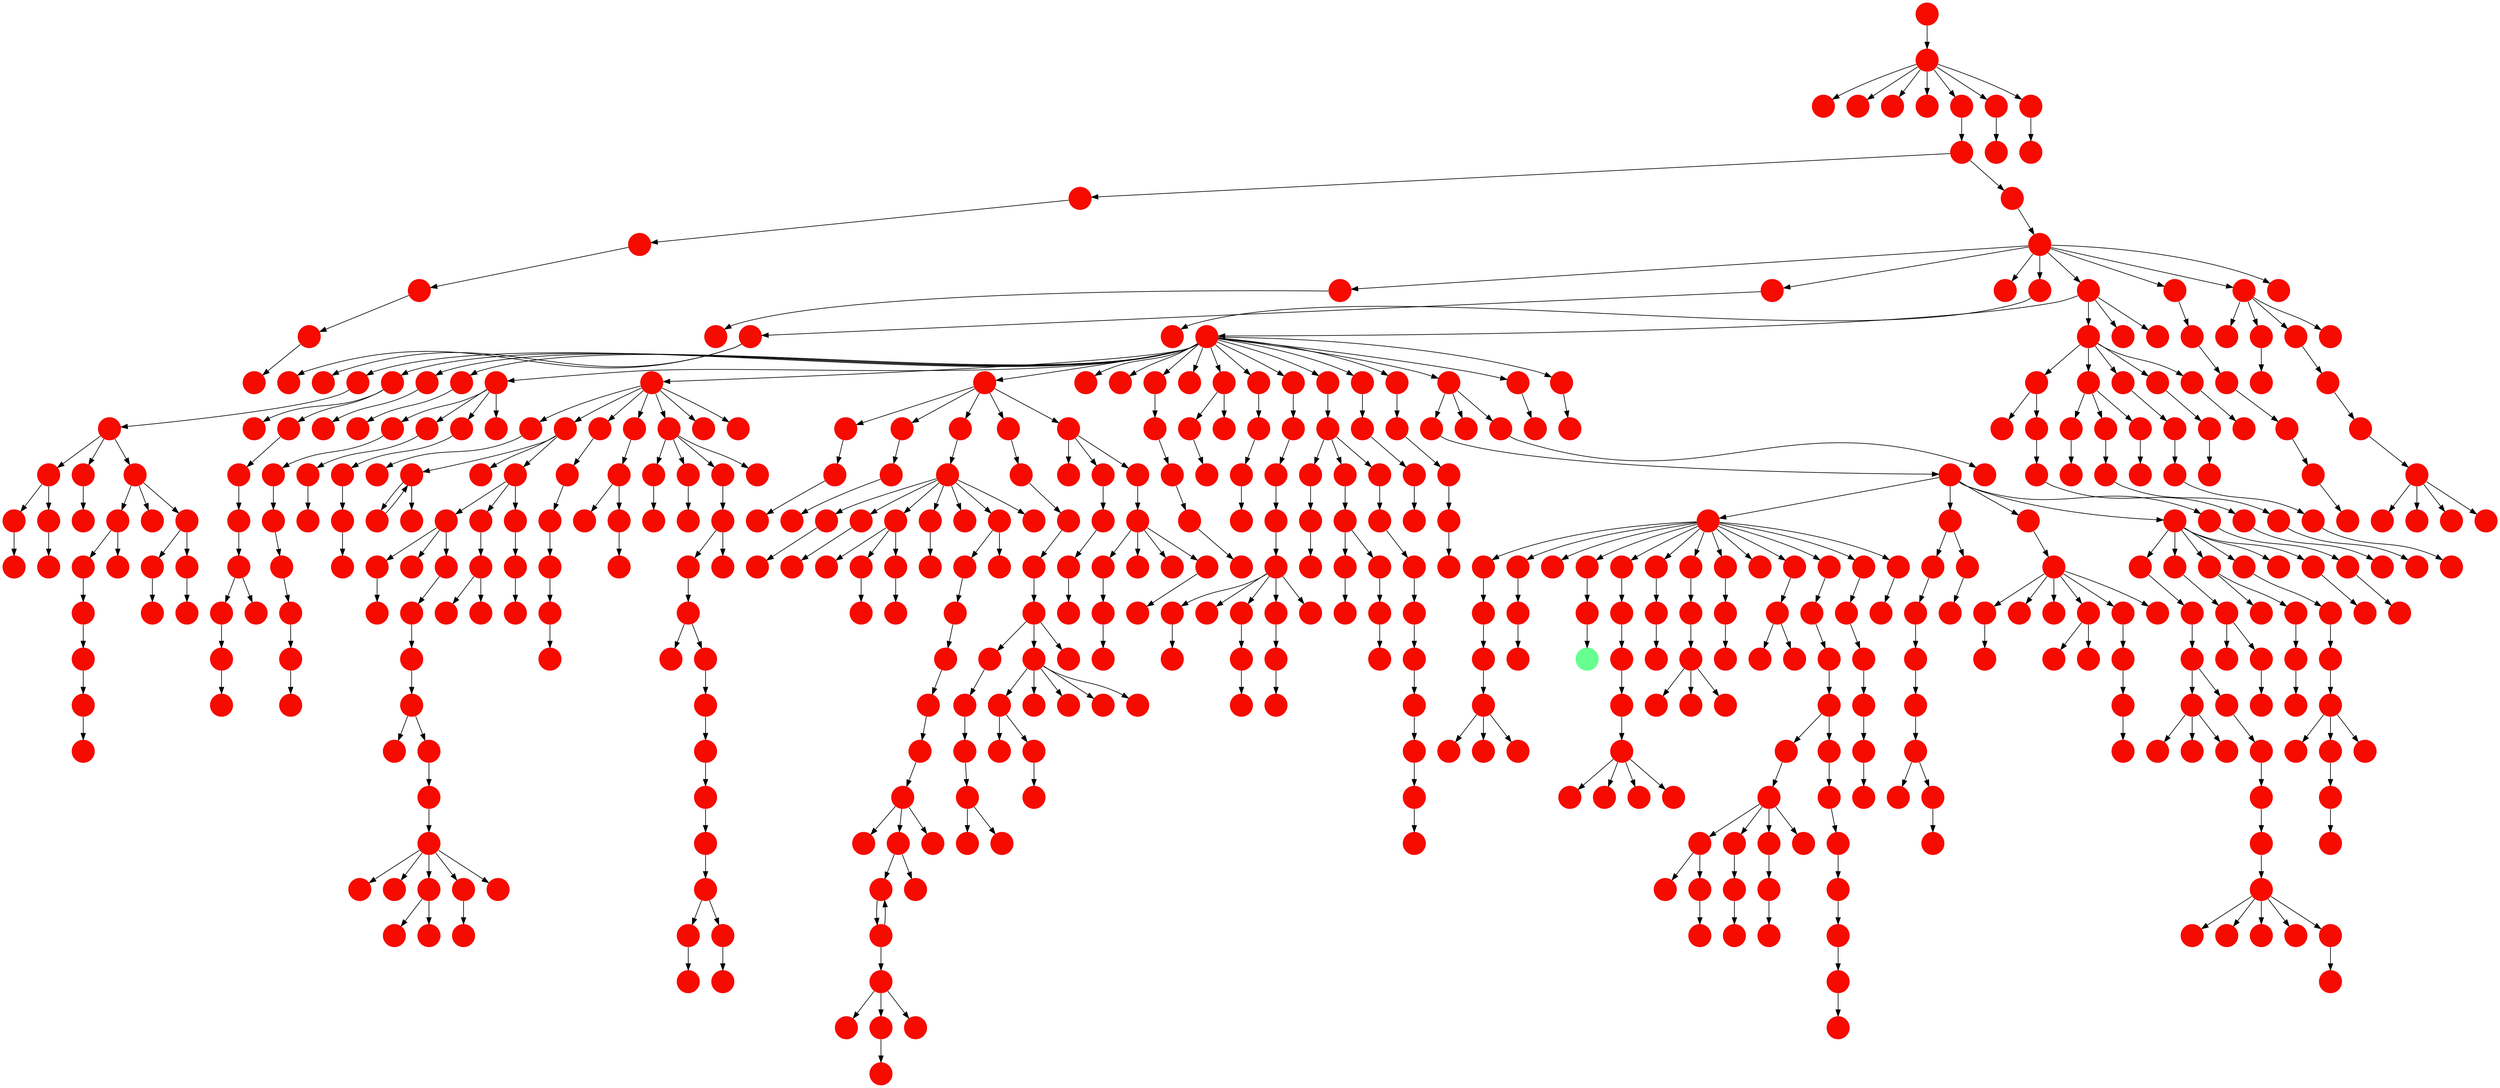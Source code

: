digraph{
0 [tooltip = "V", penwidth = 0, style = filled, fillcolor = "#f60b00", shape = circle, label = ""]
1 [tooltip = "V", penwidth = 0, style = filled, fillcolor = "#f60b00", shape = circle, label = ""]
2 [tooltip = "V", penwidth = 0, style = filled, fillcolor = "#f60b00", shape = circle, label = ""]
3 [tooltip = "V", penwidth = 0, style = filled, fillcolor = "#f60b00", shape = circle, label = ""]
4 [tooltip = "V", penwidth = 0, style = filled, fillcolor = "#f60b00", shape = circle, label = ""]
5 [tooltip = "V", penwidth = 0, style = filled, fillcolor = "#f60b00", shape = circle, label = ""]
6 [tooltip = "V", penwidth = 0, style = filled, fillcolor = "#f60b00", shape = circle, label = ""]
7 [tooltip = "V", penwidth = 0, style = filled, fillcolor = "#f60b00", shape = circle, label = ""]
8 [tooltip = "V", penwidth = 0, style = filled, fillcolor = "#f60b00", shape = circle, label = ""]
9 [tooltip = "V", penwidth = 0, style = filled, fillcolor = "#f60b00", shape = circle, label = ""]
10 [tooltip = "V", penwidth = 0, style = filled, fillcolor = "#f60b00", shape = circle, label = ""]
11 [tooltip = "V", penwidth = 0, style = filled, fillcolor = "#f60b00", shape = circle, label = ""]
12 [tooltip = "V", penwidth = 0, style = filled, fillcolor = "#f60b00", shape = circle, label = ""]
13 [tooltip = "L", penwidth = 0, style = filled, fillcolor = "#66ff90", shape = circle, label = ""]
14 [tooltip = "V", penwidth = 0, style = filled, fillcolor = "#f60b00", shape = circle, label = ""]
15 [tooltip = "V", penwidth = 0, style = filled, fillcolor = "#f60b00", shape = circle, label = ""]
16 [tooltip = "V", penwidth = 0, style = filled, fillcolor = "#f60b00", shape = circle, label = ""]
17 [tooltip = "V", penwidth = 0, style = filled, fillcolor = "#f60b00", shape = circle, label = ""]
18 [tooltip = "V", penwidth = 0, style = filled, fillcolor = "#f60b00", shape = circle, label = ""]
19 [tooltip = "V", penwidth = 0, style = filled, fillcolor = "#f60b00", shape = circle, label = ""]
20 [tooltip = "V", penwidth = 0, style = filled, fillcolor = "#f60b00", shape = circle, label = ""]
21 [tooltip = "V", penwidth = 0, style = filled, fillcolor = "#f60b00", shape = circle, label = ""]
22 [tooltip = "V", penwidth = 0, style = filled, fillcolor = "#f60b00", shape = circle, label = ""]
23 [tooltip = "V", penwidth = 0, style = filled, fillcolor = "#f60b00", shape = circle, label = ""]
24 [tooltip = "V", penwidth = 0, style = filled, fillcolor = "#f60b00", shape = circle, label = ""]
25 [tooltip = "V", penwidth = 0, style = filled, fillcolor = "#f60b00", shape = circle, label = ""]
26 [tooltip = "V", penwidth = 0, style = filled, fillcolor = "#f60b00", shape = circle, label = ""]
27 [tooltip = "V", penwidth = 0, style = filled, fillcolor = "#f60b00", shape = circle, label = ""]
28 [tooltip = "V", penwidth = 0, style = filled, fillcolor = "#f60b00", shape = circle, label = ""]
29 [tooltip = "V", penwidth = 0, style = filled, fillcolor = "#f60b00", shape = circle, label = ""]
30 [tooltip = "V", penwidth = 0, style = filled, fillcolor = "#f60b00", shape = circle, label = ""]
31 [tooltip = "V", penwidth = 0, style = filled, fillcolor = "#f60b00", shape = circle, label = ""]
32 [tooltip = "V", penwidth = 0, style = filled, fillcolor = "#f60b00", shape = circle, label = ""]
33 [tooltip = "V", penwidth = 0, style = filled, fillcolor = "#f60b00", shape = circle, label = ""]
34 [tooltip = "V", penwidth = 0, style = filled, fillcolor = "#f60b00", shape = circle, label = ""]
35 [tooltip = "V", penwidth = 0, style = filled, fillcolor = "#f60b00", shape = circle, label = ""]
36 [tooltip = "V", penwidth = 0, style = filled, fillcolor = "#f60b00", shape = circle, label = ""]
37 [tooltip = "V", penwidth = 0, style = filled, fillcolor = "#f60b00", shape = circle, label = ""]
38 [tooltip = "V", penwidth = 0, style = filled, fillcolor = "#f60b00", shape = circle, label = ""]
39 [tooltip = "V", penwidth = 0, style = filled, fillcolor = "#f60b00", shape = circle, label = ""]
40 [tooltip = "V", penwidth = 0, style = filled, fillcolor = "#f60b00", shape = circle, label = ""]
41 [tooltip = "V", penwidth = 0, style = filled, fillcolor = "#f60b00", shape = circle, label = ""]
42 [tooltip = "V", penwidth = 0, style = filled, fillcolor = "#f60b00", shape = circle, label = ""]
43 [tooltip = "V", penwidth = 0, style = filled, fillcolor = "#f60b00", shape = circle, label = ""]
44 [tooltip = "V", penwidth = 0, style = filled, fillcolor = "#f60b00", shape = circle, label = ""]
45 [tooltip = "V", penwidth = 0, style = filled, fillcolor = "#f60b00", shape = circle, label = ""]
46 [tooltip = "V", penwidth = 0, style = filled, fillcolor = "#f60b00", shape = circle, label = ""]
47 [tooltip = "V", penwidth = 0, style = filled, fillcolor = "#f60b00", shape = circle, label = ""]
48 [tooltip = "V", penwidth = 0, style = filled, fillcolor = "#f60b00", shape = circle, label = ""]
49 [tooltip = "V", penwidth = 0, style = filled, fillcolor = "#f60b00", shape = circle, label = ""]
50 [tooltip = "V", penwidth = 0, style = filled, fillcolor = "#f60b00", shape = circle, label = ""]
51 [tooltip = "V", penwidth = 0, style = filled, fillcolor = "#f60b00", shape = circle, label = ""]
52 [tooltip = "V", penwidth = 0, style = filled, fillcolor = "#f60b00", shape = circle, label = ""]
53 [tooltip = "V", penwidth = 0, style = filled, fillcolor = "#f60b00", shape = circle, label = ""]
54 [tooltip = "V", penwidth = 0, style = filled, fillcolor = "#f60b00", shape = circle, label = ""]
55 [tooltip = "V", penwidth = 0, style = filled, fillcolor = "#f60b00", shape = circle, label = ""]
56 [tooltip = "V", penwidth = 0, style = filled, fillcolor = "#f60b00", shape = circle, label = ""]
57 [tooltip = "V", penwidth = 0, style = filled, fillcolor = "#f60b00", shape = circle, label = ""]
58 [tooltip = "V", penwidth = 0, style = filled, fillcolor = "#f60b00", shape = circle, label = ""]
59 [tooltip = "V", penwidth = 0, style = filled, fillcolor = "#f60b00", shape = circle, label = ""]
60 [tooltip = "V", penwidth = 0, style = filled, fillcolor = "#f60b00", shape = circle, label = ""]
61 [tooltip = "V", penwidth = 0, style = filled, fillcolor = "#f60b00", shape = circle, label = ""]
62 [tooltip = "V", penwidth = 0, style = filled, fillcolor = "#f60b00", shape = circle, label = ""]
63 [tooltip = "V", penwidth = 0, style = filled, fillcolor = "#f60b00", shape = circle, label = ""]
64 [tooltip = "V", penwidth = 0, style = filled, fillcolor = "#f60b00", shape = circle, label = ""]
65 [tooltip = "V", penwidth = 0, style = filled, fillcolor = "#f60b00", shape = circle, label = ""]
66 [tooltip = "V", penwidth = 0, style = filled, fillcolor = "#f60b00", shape = circle, label = ""]
67 [tooltip = "V", penwidth = 0, style = filled, fillcolor = "#f60b00", shape = circle, label = ""]
68 [tooltip = "V", penwidth = 0, style = filled, fillcolor = "#f60b00", shape = circle, label = ""]
69 [tooltip = "V", penwidth = 0, style = filled, fillcolor = "#f60b00", shape = circle, label = ""]
70 [tooltip = "V", penwidth = 0, style = filled, fillcolor = "#f60b00", shape = circle, label = ""]
71 [tooltip = "V", penwidth = 0, style = filled, fillcolor = "#f60b00", shape = circle, label = ""]
72 [tooltip = "V", penwidth = 0, style = filled, fillcolor = "#f60b00", shape = circle, label = ""]
73 [tooltip = "V", penwidth = 0, style = filled, fillcolor = "#f60b00", shape = circle, label = ""]
74 [tooltip = "V", penwidth = 0, style = filled, fillcolor = "#f60b00", shape = circle, label = ""]
75 [tooltip = "V", penwidth = 0, style = filled, fillcolor = "#f60b00", shape = circle, label = ""]
76 [tooltip = "V", penwidth = 0, style = filled, fillcolor = "#f60b00", shape = circle, label = ""]
77 [tooltip = "V", penwidth = 0, style = filled, fillcolor = "#f60b00", shape = circle, label = ""]
78 [tooltip = "V", penwidth = 0, style = filled, fillcolor = "#f60b00", shape = circle, label = ""]
79 [tooltip = "V", penwidth = 0, style = filled, fillcolor = "#f60b00", shape = circle, label = ""]
80 [tooltip = "V", penwidth = 0, style = filled, fillcolor = "#f60b00", shape = circle, label = ""]
81 [tooltip = "V", penwidth = 0, style = filled, fillcolor = "#f60b00", shape = circle, label = ""]
82 [tooltip = "V", penwidth = 0, style = filled, fillcolor = "#f60b00", shape = circle, label = ""]
83 [tooltip = "V", penwidth = 0, style = filled, fillcolor = "#f60b00", shape = circle, label = ""]
84 [tooltip = "V", penwidth = 0, style = filled, fillcolor = "#f60b00", shape = circle, label = ""]
85 [tooltip = "V", penwidth = 0, style = filled, fillcolor = "#f60b00", shape = circle, label = ""]
86 [tooltip = "V", penwidth = 0, style = filled, fillcolor = "#f60b00", shape = circle, label = ""]
87 [tooltip = "V", penwidth = 0, style = filled, fillcolor = "#f60b00", shape = circle, label = ""]
88 [tooltip = "V", penwidth = 0, style = filled, fillcolor = "#f60b00", shape = circle, label = ""]
89 [tooltip = "V", penwidth = 0, style = filled, fillcolor = "#f60b00", shape = circle, label = ""]
90 [tooltip = "V", penwidth = 0, style = filled, fillcolor = "#f60b00", shape = circle, label = ""]
91 [tooltip = "V", penwidth = 0, style = filled, fillcolor = "#f60b00", shape = circle, label = ""]
92 [tooltip = "V", penwidth = 0, style = filled, fillcolor = "#f60b00", shape = circle, label = ""]
93 [tooltip = "V", penwidth = 0, style = filled, fillcolor = "#f60b00", shape = circle, label = ""]
94 [tooltip = "V", penwidth = 0, style = filled, fillcolor = "#f60b00", shape = circle, label = ""]
95 [tooltip = "V", penwidth = 0, style = filled, fillcolor = "#f60b00", shape = circle, label = ""]
96 [tooltip = "V", penwidth = 0, style = filled, fillcolor = "#f60b00", shape = circle, label = ""]
97 [tooltip = "V", penwidth = 0, style = filled, fillcolor = "#f60b00", shape = circle, label = ""]
98 [tooltip = "V", penwidth = 0, style = filled, fillcolor = "#f60b00", shape = circle, label = ""]
99 [tooltip = "V", penwidth = 0, style = filled, fillcolor = "#f60b00", shape = circle, label = ""]
100 [tooltip = "V", penwidth = 0, style = filled, fillcolor = "#f60b00", shape = circle, label = ""]
101 [tooltip = "V", penwidth = 0, style = filled, fillcolor = "#f60b00", shape = circle, label = ""]
102 [tooltip = "V", penwidth = 0, style = filled, fillcolor = "#f60b00", shape = circle, label = ""]
103 [tooltip = "V", penwidth = 0, style = filled, fillcolor = "#f60b00", shape = circle, label = ""]
104 [tooltip = "V", penwidth = 0, style = filled, fillcolor = "#f60b00", shape = circle, label = ""]
105 [tooltip = "V", penwidth = 0, style = filled, fillcolor = "#f60b00", shape = circle, label = ""]
106 [tooltip = "V", penwidth = 0, style = filled, fillcolor = "#f60b00", shape = circle, label = ""]
107 [tooltip = "V", penwidth = 0, style = filled, fillcolor = "#f60b00", shape = circle, label = ""]
108 [tooltip = "V", penwidth = 0, style = filled, fillcolor = "#f60b00", shape = circle, label = ""]
109 [tooltip = "V", penwidth = 0, style = filled, fillcolor = "#f60b00", shape = circle, label = ""]
110 [tooltip = "V", penwidth = 0, style = filled, fillcolor = "#f60b00", shape = circle, label = ""]
111 [tooltip = "V", penwidth = 0, style = filled, fillcolor = "#f60b00", shape = circle, label = ""]
112 [tooltip = "V", penwidth = 0, style = filled, fillcolor = "#f60b00", shape = circle, label = ""]
113 [tooltip = "V", penwidth = 0, style = filled, fillcolor = "#f60b00", shape = circle, label = ""]
114 [tooltip = "V", penwidth = 0, style = filled, fillcolor = "#f60b00", shape = circle, label = ""]
115 [tooltip = "V", penwidth = 0, style = filled, fillcolor = "#f60b00", shape = circle, label = ""]
116 [tooltip = "V", penwidth = 0, style = filled, fillcolor = "#f60b00", shape = circle, label = ""]
117 [tooltip = "V", penwidth = 0, style = filled, fillcolor = "#f60b00", shape = circle, label = ""]
118 [tooltip = "V", penwidth = 0, style = filled, fillcolor = "#f60b00", shape = circle, label = ""]
119 [tooltip = "V", penwidth = 0, style = filled, fillcolor = "#f60b00", shape = circle, label = ""]
120 [tooltip = "V", penwidth = 0, style = filled, fillcolor = "#f60b00", shape = circle, label = ""]
121 [tooltip = "V", penwidth = 0, style = filled, fillcolor = "#f60b00", shape = circle, label = ""]
122 [tooltip = "V", penwidth = 0, style = filled, fillcolor = "#f60b00", shape = circle, label = ""]
123 [tooltip = "V", penwidth = 0, style = filled, fillcolor = "#f60b00", shape = circle, label = ""]
124 [tooltip = "V", penwidth = 0, style = filled, fillcolor = "#f60b00", shape = circle, label = ""]
125 [tooltip = "V", penwidth = 0, style = filled, fillcolor = "#f60b00", shape = circle, label = ""]
126 [tooltip = "V", penwidth = 0, style = filled, fillcolor = "#f60b00", shape = circle, label = ""]
127 [tooltip = "V", penwidth = 0, style = filled, fillcolor = "#f60b00", shape = circle, label = ""]
128 [tooltip = "V", penwidth = 0, style = filled, fillcolor = "#f60b00", shape = circle, label = ""]
129 [tooltip = "V", penwidth = 0, style = filled, fillcolor = "#f60b00", shape = circle, label = ""]
130 [tooltip = "V", penwidth = 0, style = filled, fillcolor = "#f60b00", shape = circle, label = ""]
131 [tooltip = "V", penwidth = 0, style = filled, fillcolor = "#f60b00", shape = circle, label = ""]
132 [tooltip = "V", penwidth = 0, style = filled, fillcolor = "#f60b00", shape = circle, label = ""]
133 [tooltip = "V", penwidth = 0, style = filled, fillcolor = "#f60b00", shape = circle, label = ""]
134 [tooltip = "V", penwidth = 0, style = filled, fillcolor = "#f60b00", shape = circle, label = ""]
135 [tooltip = "V", penwidth = 0, style = filled, fillcolor = "#f60b00", shape = circle, label = ""]
136 [tooltip = "V", penwidth = 0, style = filled, fillcolor = "#f60b00", shape = circle, label = ""]
137 [tooltip = "V", penwidth = 0, style = filled, fillcolor = "#f60b00", shape = circle, label = ""]
138 [tooltip = "V", penwidth = 0, style = filled, fillcolor = "#f60b00", shape = circle, label = ""]
139 [tooltip = "V", penwidth = 0, style = filled, fillcolor = "#f60b00", shape = circle, label = ""]
140 [tooltip = "V", penwidth = 0, style = filled, fillcolor = "#f60b00", shape = circle, label = ""]
141 [tooltip = "V", penwidth = 0, style = filled, fillcolor = "#f60b00", shape = circle, label = ""]
142 [tooltip = "V", penwidth = 0, style = filled, fillcolor = "#f60b00", shape = circle, label = ""]
143 [tooltip = "V", penwidth = 0, style = filled, fillcolor = "#f60b00", shape = circle, label = ""]
144 [tooltip = "V", penwidth = 0, style = filled, fillcolor = "#f60b00", shape = circle, label = ""]
145 [tooltip = "V", penwidth = 0, style = filled, fillcolor = "#f60b00", shape = circle, label = ""]
146 [tooltip = "V", penwidth = 0, style = filled, fillcolor = "#f60b00", shape = circle, label = ""]
147 [tooltip = "V", penwidth = 0, style = filled, fillcolor = "#f60b00", shape = circle, label = ""]
148 [tooltip = "V", penwidth = 0, style = filled, fillcolor = "#f60b00", shape = circle, label = ""]
149 [tooltip = "V", penwidth = 0, style = filled, fillcolor = "#f60b00", shape = circle, label = ""]
150 [tooltip = "V", penwidth = 0, style = filled, fillcolor = "#f60b00", shape = circle, label = ""]
151 [tooltip = "V", penwidth = 0, style = filled, fillcolor = "#f60b00", shape = circle, label = ""]
152 [tooltip = "V", penwidth = 0, style = filled, fillcolor = "#f60b00", shape = circle, label = ""]
153 [tooltip = "V", penwidth = 0, style = filled, fillcolor = "#f60b00", shape = circle, label = ""]
154 [tooltip = "V", penwidth = 0, style = filled, fillcolor = "#f60b00", shape = circle, label = ""]
155 [tooltip = "V", penwidth = 0, style = filled, fillcolor = "#f60b00", shape = circle, label = ""]
156 [tooltip = "V", penwidth = 0, style = filled, fillcolor = "#f60b00", shape = circle, label = ""]
157 [tooltip = "V", penwidth = 0, style = filled, fillcolor = "#f60b00", shape = circle, label = ""]
158 [tooltip = "V", penwidth = 0, style = filled, fillcolor = "#f60b00", shape = circle, label = ""]
159 [tooltip = "V", penwidth = 0, style = filled, fillcolor = "#f60b00", shape = circle, label = ""]
160 [tooltip = "V", penwidth = 0, style = filled, fillcolor = "#f60b00", shape = circle, label = ""]
161 [tooltip = "V", penwidth = 0, style = filled, fillcolor = "#f60b00", shape = circle, label = ""]
162 [tooltip = "V", penwidth = 0, style = filled, fillcolor = "#f60b00", shape = circle, label = ""]
163 [tooltip = "V", penwidth = 0, style = filled, fillcolor = "#f60b00", shape = circle, label = ""]
164 [tooltip = "V", penwidth = 0, style = filled, fillcolor = "#f60b00", shape = circle, label = ""]
165 [tooltip = "V", penwidth = 0, style = filled, fillcolor = "#f60b00", shape = circle, label = ""]
166 [tooltip = "V", penwidth = 0, style = filled, fillcolor = "#f60b00", shape = circle, label = ""]
167 [tooltip = "V", penwidth = 0, style = filled, fillcolor = "#f60b00", shape = circle, label = ""]
168 [tooltip = "V", penwidth = 0, style = filled, fillcolor = "#f60b00", shape = circle, label = ""]
169 [tooltip = "V", penwidth = 0, style = filled, fillcolor = "#f60b00", shape = circle, label = ""]
170 [tooltip = "V", penwidth = 0, style = filled, fillcolor = "#f60b00", shape = circle, label = ""]
171 [tooltip = "V", penwidth = 0, style = filled, fillcolor = "#f60b00", shape = circle, label = ""]
172 [tooltip = "V", penwidth = 0, style = filled, fillcolor = "#f60b00", shape = circle, label = ""]
173 [tooltip = "V", penwidth = 0, style = filled, fillcolor = "#f60b00", shape = circle, label = ""]
174 [tooltip = "V", penwidth = 0, style = filled, fillcolor = "#f60b00", shape = circle, label = ""]
175 [tooltip = "V", penwidth = 0, style = filled, fillcolor = "#f60b00", shape = circle, label = ""]
176 [tooltip = "V", penwidth = 0, style = filled, fillcolor = "#f60b00", shape = circle, label = ""]
177 [tooltip = "V", penwidth = 0, style = filled, fillcolor = "#f60b00", shape = circle, label = ""]
178 [tooltip = "V", penwidth = 0, style = filled, fillcolor = "#f60b00", shape = circle, label = ""]
179 [tooltip = "V", penwidth = 0, style = filled, fillcolor = "#f60b00", shape = circle, label = ""]
180 [tooltip = "V", penwidth = 0, style = filled, fillcolor = "#f60b00", shape = circle, label = ""]
181 [tooltip = "V", penwidth = 0, style = filled, fillcolor = "#f60b00", shape = circle, label = ""]
182 [tooltip = "V", penwidth = 0, style = filled, fillcolor = "#f60b00", shape = circle, label = ""]
183 [tooltip = "V", penwidth = 0, style = filled, fillcolor = "#f60b00", shape = circle, label = ""]
184 [tooltip = "V", penwidth = 0, style = filled, fillcolor = "#f60b00", shape = circle, label = ""]
185 [tooltip = "V", penwidth = 0, style = filled, fillcolor = "#f60b00", shape = circle, label = ""]
186 [tooltip = "V", penwidth = 0, style = filled, fillcolor = "#f60b00", shape = circle, label = ""]
187 [tooltip = "V", penwidth = 0, style = filled, fillcolor = "#f60b00", shape = circle, label = ""]
188 [tooltip = "V", penwidth = 0, style = filled, fillcolor = "#f60b00", shape = circle, label = ""]
189 [tooltip = "V", penwidth = 0, style = filled, fillcolor = "#f60b00", shape = circle, label = ""]
190 [tooltip = "V", penwidth = 0, style = filled, fillcolor = "#f60b00", shape = circle, label = ""]
191 [tooltip = "V", penwidth = 0, style = filled, fillcolor = "#f60b00", shape = circle, label = ""]
192 [tooltip = "V", penwidth = 0, style = filled, fillcolor = "#f60b00", shape = circle, label = ""]
193 [tooltip = "V", penwidth = 0, style = filled, fillcolor = "#f60b00", shape = circle, label = ""]
194 [tooltip = "V", penwidth = 0, style = filled, fillcolor = "#f60b00", shape = circle, label = ""]
195 [tooltip = "V", penwidth = 0, style = filled, fillcolor = "#f60b00", shape = circle, label = ""]
196 [tooltip = "V", penwidth = 0, style = filled, fillcolor = "#f60b00", shape = circle, label = ""]
197 [tooltip = "V", penwidth = 0, style = filled, fillcolor = "#f60b00", shape = circle, label = ""]
198 [tooltip = "V", penwidth = 0, style = filled, fillcolor = "#f60b00", shape = circle, label = ""]
199 [tooltip = "V", penwidth = 0, style = filled, fillcolor = "#f60b00", shape = circle, label = ""]
200 [tooltip = "V", penwidth = 0, style = filled, fillcolor = "#f60b00", shape = circle, label = ""]
201 [tooltip = "V", penwidth = 0, style = filled, fillcolor = "#f60b00", shape = circle, label = ""]
202 [tooltip = "V", penwidth = 0, style = filled, fillcolor = "#f60b00", shape = circle, label = ""]
203 [tooltip = "V", penwidth = 0, style = filled, fillcolor = "#f60b00", shape = circle, label = ""]
204 [tooltip = "V", penwidth = 0, style = filled, fillcolor = "#f60b00", shape = circle, label = ""]
205 [tooltip = "V", penwidth = 0, style = filled, fillcolor = "#f60b00", shape = circle, label = ""]
206 [tooltip = "V", penwidth = 0, style = filled, fillcolor = "#f60b00", shape = circle, label = ""]
207 [tooltip = "V", penwidth = 0, style = filled, fillcolor = "#f60b00", shape = circle, label = ""]
208 [tooltip = "V", penwidth = 0, style = filled, fillcolor = "#f60b00", shape = circle, label = ""]
209 [tooltip = "V", penwidth = 0, style = filled, fillcolor = "#f60b00", shape = circle, label = ""]
210 [tooltip = "V", penwidth = 0, style = filled, fillcolor = "#f60b00", shape = circle, label = ""]
211 [tooltip = "V", penwidth = 0, style = filled, fillcolor = "#f60b00", shape = circle, label = ""]
212 [tooltip = "V", penwidth = 0, style = filled, fillcolor = "#f60b00", shape = circle, label = ""]
213 [tooltip = "V", penwidth = 0, style = filled, fillcolor = "#f60b00", shape = circle, label = ""]
214 [tooltip = "V", penwidth = 0, style = filled, fillcolor = "#f60b00", shape = circle, label = ""]
215 [tooltip = "V", penwidth = 0, style = filled, fillcolor = "#f60b00", shape = circle, label = ""]
216 [tooltip = "V", penwidth = 0, style = filled, fillcolor = "#f60b00", shape = circle, label = ""]
217 [tooltip = "V", penwidth = 0, style = filled, fillcolor = "#f60b00", shape = circle, label = ""]
218 [tooltip = "V", penwidth = 0, style = filled, fillcolor = "#f60b00", shape = circle, label = ""]
219 [tooltip = "V", penwidth = 0, style = filled, fillcolor = "#f60b00", shape = circle, label = ""]
220 [tooltip = "V", penwidth = 0, style = filled, fillcolor = "#f60b00", shape = circle, label = ""]
221 [tooltip = "V", penwidth = 0, style = filled, fillcolor = "#f60b00", shape = circle, label = ""]
222 [tooltip = "V", penwidth = 0, style = filled, fillcolor = "#f60b00", shape = circle, label = ""]
223 [tooltip = "V", penwidth = 0, style = filled, fillcolor = "#f60b00", shape = circle, label = ""]
224 [tooltip = "V", penwidth = 0, style = filled, fillcolor = "#f60b00", shape = circle, label = ""]
225 [tooltip = "V", penwidth = 0, style = filled, fillcolor = "#f60b00", shape = circle, label = ""]
226 [tooltip = "V", penwidth = 0, style = filled, fillcolor = "#f60b00", shape = circle, label = ""]
227 [tooltip = "V", penwidth = 0, style = filled, fillcolor = "#f60b00", shape = circle, label = ""]
228 [tooltip = "V", penwidth = 0, style = filled, fillcolor = "#f60b00", shape = circle, label = ""]
229 [tooltip = "V", penwidth = 0, style = filled, fillcolor = "#f60b00", shape = circle, label = ""]
230 [tooltip = "V", penwidth = 0, style = filled, fillcolor = "#f60b00", shape = circle, label = ""]
231 [tooltip = "V", penwidth = 0, style = filled, fillcolor = "#f60b00", shape = circle, label = ""]
232 [tooltip = "V", penwidth = 0, style = filled, fillcolor = "#f60b00", shape = circle, label = ""]
233 [tooltip = "V", penwidth = 0, style = filled, fillcolor = "#f60b00", shape = circle, label = ""]
234 [tooltip = "V", penwidth = 0, style = filled, fillcolor = "#f60b00", shape = circle, label = ""]
235 [tooltip = "V", penwidth = 0, style = filled, fillcolor = "#f60b00", shape = circle, label = ""]
236 [tooltip = "V", penwidth = 0, style = filled, fillcolor = "#f60b00", shape = circle, label = ""]
237 [tooltip = "V", penwidth = 0, style = filled, fillcolor = "#f60b00", shape = circle, label = ""]
238 [tooltip = "V", penwidth = 0, style = filled, fillcolor = "#f60b00", shape = circle, label = ""]
239 [tooltip = "V", penwidth = 0, style = filled, fillcolor = "#f60b00", shape = circle, label = ""]
240 [tooltip = "V", penwidth = 0, style = filled, fillcolor = "#f60b00", shape = circle, label = ""]
241 [tooltip = "V", penwidth = 0, style = filled, fillcolor = "#f60b00", shape = circle, label = ""]
242 [tooltip = "V", penwidth = 0, style = filled, fillcolor = "#f60b00", shape = circle, label = ""]
243 [tooltip = "V", penwidth = 0, style = filled, fillcolor = "#f60b00", shape = circle, label = ""]
244 [tooltip = "V", penwidth = 0, style = filled, fillcolor = "#f60b00", shape = circle, label = ""]
245 [tooltip = "V", penwidth = 0, style = filled, fillcolor = "#f60b00", shape = circle, label = ""]
246 [tooltip = "V", penwidth = 0, style = filled, fillcolor = "#f60b00", shape = circle, label = ""]
247 [tooltip = "V", penwidth = 0, style = filled, fillcolor = "#f60b00", shape = circle, label = ""]
248 [tooltip = "V", penwidth = 0, style = filled, fillcolor = "#f60b00", shape = circle, label = ""]
249 [tooltip = "V", penwidth = 0, style = filled, fillcolor = "#f60b00", shape = circle, label = ""]
250 [tooltip = "V", penwidth = 0, style = filled, fillcolor = "#f60b00", shape = circle, label = ""]
251 [tooltip = "V", penwidth = 0, style = filled, fillcolor = "#f60b00", shape = circle, label = ""]
252 [tooltip = "V", penwidth = 0, style = filled, fillcolor = "#f60b00", shape = circle, label = ""]
253 [tooltip = "V", penwidth = 0, style = filled, fillcolor = "#f60b00", shape = circle, label = ""]
254 [tooltip = "V", penwidth = 0, style = filled, fillcolor = "#f60b00", shape = circle, label = ""]
255 [tooltip = "V", penwidth = 0, style = filled, fillcolor = "#f60b00", shape = circle, label = ""]
256 [tooltip = "V", penwidth = 0, style = filled, fillcolor = "#f60b00", shape = circle, label = ""]
257 [tooltip = "V", penwidth = 0, style = filled, fillcolor = "#f60b00", shape = circle, label = ""]
258 [tooltip = "V", penwidth = 0, style = filled, fillcolor = "#f60b00", shape = circle, label = ""]
259 [tooltip = "V", penwidth = 0, style = filled, fillcolor = "#f60b00", shape = circle, label = ""]
260 [tooltip = "V", penwidth = 0, style = filled, fillcolor = "#f60b00", shape = circle, label = ""]
261 [tooltip = "V", penwidth = 0, style = filled, fillcolor = "#f60b00", shape = circle, label = ""]
262 [tooltip = "V", penwidth = 0, style = filled, fillcolor = "#f60b00", shape = circle, label = ""]
263 [tooltip = "V", penwidth = 0, style = filled, fillcolor = "#f60b00", shape = circle, label = ""]
264 [tooltip = "V", penwidth = 0, style = filled, fillcolor = "#f60b00", shape = circle, label = ""]
265 [tooltip = "V", penwidth = 0, style = filled, fillcolor = "#f60b00", shape = circle, label = ""]
266 [tooltip = "V", penwidth = 0, style = filled, fillcolor = "#f60b00", shape = circle, label = ""]
267 [tooltip = "V", penwidth = 0, style = filled, fillcolor = "#f60b00", shape = circle, label = ""]
268 [tooltip = "V", penwidth = 0, style = filled, fillcolor = "#f60b00", shape = circle, label = ""]
269 [tooltip = "V", penwidth = 0, style = filled, fillcolor = "#f60b00", shape = circle, label = ""]
270 [tooltip = "V", penwidth = 0, style = filled, fillcolor = "#f60b00", shape = circle, label = ""]
271 [tooltip = "V", penwidth = 0, style = filled, fillcolor = "#f60b00", shape = circle, label = ""]
272 [tooltip = "V", penwidth = 0, style = filled, fillcolor = "#f60b00", shape = circle, label = ""]
273 [tooltip = "V", penwidth = 0, style = filled, fillcolor = "#f60b00", shape = circle, label = ""]
274 [tooltip = "V", penwidth = 0, style = filled, fillcolor = "#f60b00", shape = circle, label = ""]
275 [tooltip = "V", penwidth = 0, style = filled, fillcolor = "#f60b00", shape = circle, label = ""]
276 [tooltip = "V", penwidth = 0, style = filled, fillcolor = "#f60b00", shape = circle, label = ""]
277 [tooltip = "V", penwidth = 0, style = filled, fillcolor = "#f60b00", shape = circle, label = ""]
278 [tooltip = "V", penwidth = 0, style = filled, fillcolor = "#f60b00", shape = circle, label = ""]
279 [tooltip = "V", penwidth = 0, style = filled, fillcolor = "#f60b00", shape = circle, label = ""]
280 [tooltip = "V", penwidth = 0, style = filled, fillcolor = "#f60b00", shape = circle, label = ""]
281 [tooltip = "V", penwidth = 0, style = filled, fillcolor = "#f60b00", shape = circle, label = ""]
282 [tooltip = "V", penwidth = 0, style = filled, fillcolor = "#f60b00", shape = circle, label = ""]
283 [tooltip = "V", penwidth = 0, style = filled, fillcolor = "#f60b00", shape = circle, label = ""]
284 [tooltip = "V", penwidth = 0, style = filled, fillcolor = "#f60b00", shape = circle, label = ""]
285 [tooltip = "V", penwidth = 0, style = filled, fillcolor = "#f60b00", shape = circle, label = ""]
286 [tooltip = "V", penwidth = 0, style = filled, fillcolor = "#f60b00", shape = circle, label = ""]
287 [tooltip = "V", penwidth = 0, style = filled, fillcolor = "#f60b00", shape = circle, label = ""]
288 [tooltip = "V", penwidth = 0, style = filled, fillcolor = "#f60b00", shape = circle, label = ""]
289 [tooltip = "V", penwidth = 0, style = filled, fillcolor = "#f60b00", shape = circle, label = ""]
290 [tooltip = "V", penwidth = 0, style = filled, fillcolor = "#f60b00", shape = circle, label = ""]
291 [tooltip = "V", penwidth = 0, style = filled, fillcolor = "#f60b00", shape = circle, label = ""]
292 [tooltip = "V", penwidth = 0, style = filled, fillcolor = "#f60b00", shape = circle, label = ""]
293 [tooltip = "V", penwidth = 0, style = filled, fillcolor = "#f60b00", shape = circle, label = ""]
294 [tooltip = "V", penwidth = 0, style = filled, fillcolor = "#f60b00", shape = circle, label = ""]
295 [tooltip = "V", penwidth = 0, style = filled, fillcolor = "#f60b00", shape = circle, label = ""]
296 [tooltip = "V", penwidth = 0, style = filled, fillcolor = "#f60b00", shape = circle, label = ""]
297 [tooltip = "V", penwidth = 0, style = filled, fillcolor = "#f60b00", shape = circle, label = ""]
298 [tooltip = "V", penwidth = 0, style = filled, fillcolor = "#f60b00", shape = circle, label = ""]
299 [tooltip = "V", penwidth = 0, style = filled, fillcolor = "#f60b00", shape = circle, label = ""]
300 [tooltip = "V", penwidth = 0, style = filled, fillcolor = "#f60b00", shape = circle, label = ""]
301 [tooltip = "V", penwidth = 0, style = filled, fillcolor = "#f60b00", shape = circle, label = ""]
302 [tooltip = "V", penwidth = 0, style = filled, fillcolor = "#f60b00", shape = circle, label = ""]
303 [tooltip = "V", penwidth = 0, style = filled, fillcolor = "#f60b00", shape = circle, label = ""]
304 [tooltip = "V", penwidth = 0, style = filled, fillcolor = "#f60b00", shape = circle, label = ""]
305 [tooltip = "V", penwidth = 0, style = filled, fillcolor = "#f60b00", shape = circle, label = ""]
306 [tooltip = "V", penwidth = 0, style = filled, fillcolor = "#f60b00", shape = circle, label = ""]
307 [tooltip = "V", penwidth = 0, style = filled, fillcolor = "#f60b00", shape = circle, label = ""]
308 [tooltip = "V", penwidth = 0, style = filled, fillcolor = "#f60b00", shape = circle, label = ""]
309 [tooltip = "V", penwidth = 0, style = filled, fillcolor = "#f60b00", shape = circle, label = ""]
310 [tooltip = "V", penwidth = 0, style = filled, fillcolor = "#f60b00", shape = circle, label = ""]
311 [tooltip = "V", penwidth = 0, style = filled, fillcolor = "#f60b00", shape = circle, label = ""]
312 [tooltip = "V", penwidth = 0, style = filled, fillcolor = "#f60b00", shape = circle, label = ""]
313 [tooltip = "V", penwidth = 0, style = filled, fillcolor = "#f60b00", shape = circle, label = ""]
314 [tooltip = "V", penwidth = 0, style = filled, fillcolor = "#f60b00", shape = circle, label = ""]
315 [tooltip = "V", penwidth = 0, style = filled, fillcolor = "#f60b00", shape = circle, label = ""]
316 [tooltip = "V", penwidth = 0, style = filled, fillcolor = "#f60b00", shape = circle, label = ""]
317 [tooltip = "V", penwidth = 0, style = filled, fillcolor = "#f60b00", shape = circle, label = ""]
318 [tooltip = "V", penwidth = 0, style = filled, fillcolor = "#f60b00", shape = circle, label = ""]
319 [tooltip = "V", penwidth = 0, style = filled, fillcolor = "#f60b00", shape = circle, label = ""]
320 [tooltip = "V", penwidth = 0, style = filled, fillcolor = "#f60b00", shape = circle, label = ""]
321 [tooltip = "V", penwidth = 0, style = filled, fillcolor = "#f60b00", shape = circle, label = ""]
322 [tooltip = "V", penwidth = 0, style = filled, fillcolor = "#f60b00", shape = circle, label = ""]
323 [tooltip = "V", penwidth = 0, style = filled, fillcolor = "#f60b00", shape = circle, label = ""]
324 [tooltip = "V", penwidth = 0, style = filled, fillcolor = "#f60b00", shape = circle, label = ""]
325 [tooltip = "V", penwidth = 0, style = filled, fillcolor = "#f60b00", shape = circle, label = ""]
326 [tooltip = "V", penwidth = 0, style = filled, fillcolor = "#f60b00", shape = circle, label = ""]
327 [tooltip = "V", penwidth = 0, style = filled, fillcolor = "#f60b00", shape = circle, label = ""]
328 [tooltip = "V", penwidth = 0, style = filled, fillcolor = "#f60b00", shape = circle, label = ""]
329 [tooltip = "V", penwidth = 0, style = filled, fillcolor = "#f60b00", shape = circle, label = ""]
330 [tooltip = "V", penwidth = 0, style = filled, fillcolor = "#f60b00", shape = circle, label = ""]
331 [tooltip = "V", penwidth = 0, style = filled, fillcolor = "#f60b00", shape = circle, label = ""]
332 [tooltip = "V", penwidth = 0, style = filled, fillcolor = "#f60b00", shape = circle, label = ""]
333 [tooltip = "V", penwidth = 0, style = filled, fillcolor = "#f60b00", shape = circle, label = ""]
334 [tooltip = "V", penwidth = 0, style = filled, fillcolor = "#f60b00", shape = circle, label = ""]
335 [tooltip = "V", penwidth = 0, style = filled, fillcolor = "#f60b00", shape = circle, label = ""]
336 [tooltip = "V", penwidth = 0, style = filled, fillcolor = "#f60b00", shape = circle, label = ""]
337 [tooltip = "V", penwidth = 0, style = filled, fillcolor = "#f60b00", shape = circle, label = ""]
338 [tooltip = "V", penwidth = 0, style = filled, fillcolor = "#f60b00", shape = circle, label = ""]
339 [tooltip = "V", penwidth = 0, style = filled, fillcolor = "#f60b00", shape = circle, label = ""]
340 [tooltip = "V", penwidth = 0, style = filled, fillcolor = "#f60b00", shape = circle, label = ""]
341 [tooltip = "V", penwidth = 0, style = filled, fillcolor = "#f60b00", shape = circle, label = ""]
342 [tooltip = "V", penwidth = 0, style = filled, fillcolor = "#f60b00", shape = circle, label = ""]
343 [tooltip = "V", penwidth = 0, style = filled, fillcolor = "#f60b00", shape = circle, label = ""]
344 [tooltip = "V", penwidth = 0, style = filled, fillcolor = "#f60b00", shape = circle, label = ""]
345 [tooltip = "V", penwidth = 0, style = filled, fillcolor = "#f60b00", shape = circle, label = ""]
346 [tooltip = "V", penwidth = 0, style = filled, fillcolor = "#f60b00", shape = circle, label = ""]
347 [tooltip = "V", penwidth = 0, style = filled, fillcolor = "#f60b00", shape = circle, label = ""]
348 [tooltip = "V", penwidth = 0, style = filled, fillcolor = "#f60b00", shape = circle, label = ""]
349 [tooltip = "V", penwidth = 0, style = filled, fillcolor = "#f60b00", shape = circle, label = ""]
350 [tooltip = "V", penwidth = 0, style = filled, fillcolor = "#f60b00", shape = circle, label = ""]
351 [tooltip = "V", penwidth = 0, style = filled, fillcolor = "#f60b00", shape = circle, label = ""]
352 [tooltip = "V", penwidth = 0, style = filled, fillcolor = "#f60b00", shape = circle, label = ""]
353 [tooltip = "V", penwidth = 0, style = filled, fillcolor = "#f60b00", shape = circle, label = ""]
354 [tooltip = "V", penwidth = 0, style = filled, fillcolor = "#f60b00", shape = circle, label = ""]
355 [tooltip = "V", penwidth = 0, style = filled, fillcolor = "#f60b00", shape = circle, label = ""]
356 [tooltip = "V", penwidth = 0, style = filled, fillcolor = "#f60b00", shape = circle, label = ""]
357 [tooltip = "V", penwidth = 0, style = filled, fillcolor = "#f60b00", shape = circle, label = ""]
358 [tooltip = "V", penwidth = 0, style = filled, fillcolor = "#f60b00", shape = circle, label = ""]
359 [tooltip = "V", penwidth = 0, style = filled, fillcolor = "#f60b00", shape = circle, label = ""]
360 [tooltip = "V", penwidth = 0, style = filled, fillcolor = "#f60b00", shape = circle, label = ""]
361 [tooltip = "V", penwidth = 0, style = filled, fillcolor = "#f60b00", shape = circle, label = ""]
362 [tooltip = "V", penwidth = 0, style = filled, fillcolor = "#f60b00", shape = circle, label = ""]
363 [tooltip = "V", penwidth = 0, style = filled, fillcolor = "#f60b00", shape = circle, label = ""]
364 [tooltip = "V", penwidth = 0, style = filled, fillcolor = "#f60b00", shape = circle, label = ""]
365 [tooltip = "V", penwidth = 0, style = filled, fillcolor = "#f60b00", shape = circle, label = ""]
366 [tooltip = "V", penwidth = 0, style = filled, fillcolor = "#f60b00", shape = circle, label = ""]
367 [tooltip = "V", penwidth = 0, style = filled, fillcolor = "#f60b00", shape = circle, label = ""]
368 [tooltip = "V", penwidth = 0, style = filled, fillcolor = "#f60b00", shape = circle, label = ""]
369 [tooltip = "V", penwidth = 0, style = filled, fillcolor = "#f60b00", shape = circle, label = ""]
370 [tooltip = "V", penwidth = 0, style = filled, fillcolor = "#f60b00", shape = circle, label = ""]
371 [tooltip = "V", penwidth = 0, style = filled, fillcolor = "#f60b00", shape = circle, label = ""]
372 [tooltip = "V", penwidth = 0, style = filled, fillcolor = "#f60b00", shape = circle, label = ""]
373 [tooltip = "V", penwidth = 0, style = filled, fillcolor = "#f60b00", shape = circle, label = ""]
374 [tooltip = "V", penwidth = 0, style = filled, fillcolor = "#f60b00", shape = circle, label = ""]
375 [tooltip = "V", penwidth = 0, style = filled, fillcolor = "#f60b00", shape = circle, label = ""]
376 [tooltip = "V", penwidth = 0, style = filled, fillcolor = "#f60b00", shape = circle, label = ""]
377 [tooltip = "V", penwidth = 0, style = filled, fillcolor = "#f60b00", shape = circle, label = ""]
378 [tooltip = "V", penwidth = 0, style = filled, fillcolor = "#f60b00", shape = circle, label = ""]
379 [tooltip = "V", penwidth = 0, style = filled, fillcolor = "#f60b00", shape = circle, label = ""]
380 [tooltip = "V", penwidth = 0, style = filled, fillcolor = "#f60b00", shape = circle, label = ""]
381 [tooltip = "V", penwidth = 0, style = filled, fillcolor = "#f60b00", shape = circle, label = ""]
382 [tooltip = "V", penwidth = 0, style = filled, fillcolor = "#f60b00", shape = circle, label = ""]
383 [tooltip = "V", penwidth = 0, style = filled, fillcolor = "#f60b00", shape = circle, label = ""]
384 [tooltip = "V", penwidth = 0, style = filled, fillcolor = "#f60b00", shape = circle, label = ""]
385 [tooltip = "V", penwidth = 0, style = filled, fillcolor = "#f60b00", shape = circle, label = ""]
386 [tooltip = "V", penwidth = 0, style = filled, fillcolor = "#f60b00", shape = circle, label = ""]
387 [tooltip = "V", penwidth = 0, style = filled, fillcolor = "#f60b00", shape = circle, label = ""]
388 [tooltip = "V", penwidth = 0, style = filled, fillcolor = "#f60b00", shape = circle, label = ""]
389 [tooltip = "V", penwidth = 0, style = filled, fillcolor = "#f60b00", shape = circle, label = ""]
390 [tooltip = "V", penwidth = 0, style = filled, fillcolor = "#f60b00", shape = circle, label = ""]
391 [tooltip = "V", penwidth = 0, style = filled, fillcolor = "#f60b00", shape = circle, label = ""]
392 [tooltip = "V", penwidth = 0, style = filled, fillcolor = "#f60b00", shape = circle, label = ""]
393 [tooltip = "V", penwidth = 0, style = filled, fillcolor = "#f60b00", shape = circle, label = ""]
394 [tooltip = "V", penwidth = 0, style = filled, fillcolor = "#f60b00", shape = circle, label = ""]
395 [tooltip = "V", penwidth = 0, style = filled, fillcolor = "#f60b00", shape = circle, label = ""]
396 [tooltip = "V", penwidth = 0, style = filled, fillcolor = "#f60b00", shape = circle, label = ""]
397 [tooltip = "V", penwidth = 0, style = filled, fillcolor = "#f60b00", shape = circle, label = ""]
398 [tooltip = "V", penwidth = 0, style = filled, fillcolor = "#f60b00", shape = circle, label = ""]
399 [tooltip = "V", penwidth = 0, style = filled, fillcolor = "#f60b00", shape = circle, label = ""]
400 [tooltip = "V", penwidth = 0, style = filled, fillcolor = "#f60b00", shape = circle, label = ""]
401 [tooltip = "V", penwidth = 0, style = filled, fillcolor = "#f60b00", shape = circle, label = ""]
402 [tooltip = "V", penwidth = 0, style = filled, fillcolor = "#f60b00", shape = circle, label = ""]
403 [tooltip = "V", penwidth = 0, style = filled, fillcolor = "#f60b00", shape = circle, label = ""]
404 [tooltip = "V", penwidth = 0, style = filled, fillcolor = "#f60b00", shape = circle, label = ""]
405 [tooltip = "V", penwidth = 0, style = filled, fillcolor = "#f60b00", shape = circle, label = ""]
406 [tooltip = "V", penwidth = 0, style = filled, fillcolor = "#f60b00", shape = circle, label = ""]
407 [tooltip = "V", penwidth = 0, style = filled, fillcolor = "#f60b00", shape = circle, label = ""]
408 [tooltip = "V", penwidth = 0, style = filled, fillcolor = "#f60b00", shape = circle, label = ""]
409 [tooltip = "V", penwidth = 0, style = filled, fillcolor = "#f60b00", shape = circle, label = ""]
410 [tooltip = "V", penwidth = 0, style = filled, fillcolor = "#f60b00", shape = circle, label = ""]
411 [tooltip = "V", penwidth = 0, style = filled, fillcolor = "#f60b00", shape = circle, label = ""]
412 [tooltip = "V", penwidth = 0, style = filled, fillcolor = "#f60b00", shape = circle, label = ""]
413 [tooltip = "V", penwidth = 0, style = filled, fillcolor = "#f60b00", shape = circle, label = ""]
414 [tooltip = "V", penwidth = 0, style = filled, fillcolor = "#f60b00", shape = circle, label = ""]
415 [tooltip = "V", penwidth = 0, style = filled, fillcolor = "#f60b00", shape = circle, label = ""]
416 [tooltip = "V", penwidth = 0, style = filled, fillcolor = "#f60b00", shape = circle, label = ""]
417 [tooltip = "V", penwidth = 0, style = filled, fillcolor = "#f60b00", shape = circle, label = ""]
418 [tooltip = "V", penwidth = 0, style = filled, fillcolor = "#f60b00", shape = circle, label = ""]
419 [tooltip = "V", penwidth = 0, style = filled, fillcolor = "#f60b00", shape = circle, label = ""]
420 [tooltip = "V", penwidth = 0, style = filled, fillcolor = "#f60b00", shape = circle, label = ""]
421 [tooltip = "V", penwidth = 0, style = filled, fillcolor = "#f60b00", shape = circle, label = ""]
422 [tooltip = "V", penwidth = 0, style = filled, fillcolor = "#f60b00", shape = circle, label = ""]
423 [tooltip = "V", penwidth = 0, style = filled, fillcolor = "#f60b00", shape = circle, label = ""]
424 [tooltip = "V", penwidth = 0, style = filled, fillcolor = "#f60b00", shape = circle, label = ""]
425 [tooltip = "V", penwidth = 0, style = filled, fillcolor = "#f60b00", shape = circle, label = ""]
426 [tooltip = "V", penwidth = 0, style = filled, fillcolor = "#f60b00", shape = circle, label = ""]
427 [tooltip = "V", penwidth = 0, style = filled, fillcolor = "#f60b00", shape = circle, label = ""]
428 [tooltip = "V", penwidth = 0, style = filled, fillcolor = "#f60b00", shape = circle, label = ""]
429 [tooltip = "V", penwidth = 0, style = filled, fillcolor = "#f60b00", shape = circle, label = ""]
430 [tooltip = "V", penwidth = 0, style = filled, fillcolor = "#f60b00", shape = circle, label = ""]
431 [tooltip = "V", penwidth = 0, style = filled, fillcolor = "#f60b00", shape = circle, label = ""]
432 [tooltip = "V", penwidth = 0, style = filled, fillcolor = "#f60b00", shape = circle, label = ""]
433 [tooltip = "V", penwidth = 0, style = filled, fillcolor = "#f60b00", shape = circle, label = ""]
434 [tooltip = "V", penwidth = 0, style = filled, fillcolor = "#f60b00", shape = circle, label = ""]
435 [tooltip = "V", penwidth = 0, style = filled, fillcolor = "#f60b00", shape = circle, label = ""]
436 [tooltip = "V", penwidth = 0, style = filled, fillcolor = "#f60b00", shape = circle, label = ""]
437 [tooltip = "V", penwidth = 0, style = filled, fillcolor = "#f60b00", shape = circle, label = ""]
438 [tooltip = "V", penwidth = 0, style = filled, fillcolor = "#f60b00", shape = circle, label = ""]
439 [tooltip = "V", penwidth = 0, style = filled, fillcolor = "#f60b00", shape = circle, label = ""]
440 [tooltip = "V", penwidth = 0, style = filled, fillcolor = "#f60b00", shape = circle, label = ""]
441 [tooltip = "V", penwidth = 0, style = filled, fillcolor = "#f60b00", shape = circle, label = ""]
442 [tooltip = "V", penwidth = 0, style = filled, fillcolor = "#f60b00", shape = circle, label = ""]
443 [tooltip = "V", penwidth = 0, style = filled, fillcolor = "#f60b00", shape = circle, label = ""]
444 [tooltip = "V", penwidth = 0, style = filled, fillcolor = "#f60b00", shape = circle, label = ""]
445 [tooltip = "V", penwidth = 0, style = filled, fillcolor = "#f60b00", shape = circle, label = ""]
446 [tooltip = "V", penwidth = 0, style = filled, fillcolor = "#f60b00", shape = circle, label = ""]
447 [tooltip = "V", penwidth = 0, style = filled, fillcolor = "#f60b00", shape = circle, label = ""]
448 [tooltip = "V", penwidth = 0, style = filled, fillcolor = "#f60b00", shape = circle, label = ""]
449 [tooltip = "V", penwidth = 0, style = filled, fillcolor = "#f60b00", shape = circle, label = ""]
450 [tooltip = "V", penwidth = 0, style = filled, fillcolor = "#f60b00", shape = circle, label = ""]
451 [tooltip = "V", penwidth = 0, style = filled, fillcolor = "#f60b00", shape = circle, label = ""]
452 [tooltip = "V", penwidth = 0, style = filled, fillcolor = "#f60b00", shape = circle, label = ""]
453 [tooltip = "V", penwidth = 0, style = filled, fillcolor = "#f60b00", shape = circle, label = ""]
454 [tooltip = "V", penwidth = 0, style = filled, fillcolor = "#f60b00", shape = circle, label = ""]
455 [tooltip = "V", penwidth = 0, style = filled, fillcolor = "#f60b00", shape = circle, label = ""]
456 [tooltip = "V", penwidth = 0, style = filled, fillcolor = "#f60b00", shape = circle, label = ""]
457 [tooltip = "V", penwidth = 0, style = filled, fillcolor = "#f60b00", shape = circle, label = ""]
458 [tooltip = "V", penwidth = 0, style = filled, fillcolor = "#f60b00", shape = circle, label = ""]
459 [tooltip = "V", penwidth = 0, style = filled, fillcolor = "#f60b00", shape = circle, label = ""]
460 [tooltip = "V", penwidth = 0, style = filled, fillcolor = "#f60b00", shape = circle, label = ""]
461 [tooltip = "V", penwidth = 0, style = filled, fillcolor = "#f60b00", shape = circle, label = ""]
462 [tooltip = "V", penwidth = 0, style = filled, fillcolor = "#f60b00", shape = circle, label = ""]
463 [tooltip = "V", penwidth = 0, style = filled, fillcolor = "#f60b00", shape = circle, label = ""]
464 [tooltip = "V", penwidth = 0, style = filled, fillcolor = "#f60b00", shape = circle, label = ""]
465 [tooltip = "V", penwidth = 0, style = filled, fillcolor = "#f60b00", shape = circle, label = ""]
466 [tooltip = "V", penwidth = 0, style = filled, fillcolor = "#f60b00", shape = circle, label = ""]
467 [tooltip = "V", penwidth = 0, style = filled, fillcolor = "#f60b00", shape = circle, label = ""]
468 [tooltip = "V", penwidth = 0, style = filled, fillcolor = "#f60b00", shape = circle, label = ""]
469 [tooltip = "V", penwidth = 0, style = filled, fillcolor = "#f60b00", shape = circle, label = ""]
470 [tooltip = "V", penwidth = 0, style = filled, fillcolor = "#f60b00", shape = circle, label = ""]
471 [tooltip = "V", penwidth = 0, style = filled, fillcolor = "#f60b00", shape = circle, label = ""]
472 [tooltip = "V", penwidth = 0, style = filled, fillcolor = "#f60b00", shape = circle, label = ""]
473 [tooltip = "V", penwidth = 0, style = filled, fillcolor = "#f60b00", shape = circle, label = ""]
474 [tooltip = "V", penwidth = 0, style = filled, fillcolor = "#f60b00", shape = circle, label = ""]
475 [tooltip = "V", penwidth = 0, style = filled, fillcolor = "#f60b00", shape = circle, label = ""]
476 [tooltip = "V", penwidth = 0, style = filled, fillcolor = "#f60b00", shape = circle, label = ""]
477 [tooltip = "V", penwidth = 0, style = filled, fillcolor = "#f60b00", shape = circle, label = ""]
478 [tooltip = "V", penwidth = 0, style = filled, fillcolor = "#f60b00", shape = circle, label = ""]
479 [tooltip = "V", penwidth = 0, style = filled, fillcolor = "#f60b00", shape = circle, label = ""]
480 [tooltip = "V", penwidth = 0, style = filled, fillcolor = "#f60b00", shape = circle, label = ""]
481 [tooltip = "V", penwidth = 0, style = filled, fillcolor = "#f60b00", shape = circle, label = ""]
482 [tooltip = "V", penwidth = 0, style = filled, fillcolor = "#f60b00", shape = circle, label = ""]
483 [tooltip = "V", penwidth = 0, style = filled, fillcolor = "#f60b00", shape = circle, label = ""]
484 [tooltip = "V", penwidth = 0, style = filled, fillcolor = "#f60b00", shape = circle, label = ""]
485 [tooltip = "V", penwidth = 0, style = filled, fillcolor = "#f60b00", shape = circle, label = ""]
486 [tooltip = "V", penwidth = 0, style = filled, fillcolor = "#f60b00", shape = circle, label = ""]
487 [tooltip = "V", penwidth = 0, style = filled, fillcolor = "#f60b00", shape = circle, label = ""]
488 [tooltip = "V", penwidth = 0, style = filled, fillcolor = "#f60b00", shape = circle, label = ""]
489 [tooltip = "V", penwidth = 0, style = filled, fillcolor = "#f60b00", shape = circle, label = ""]
490 [tooltip = "V", penwidth = 0, style = filled, fillcolor = "#f60b00", shape = circle, label = ""]
491 [tooltip = "V", penwidth = 0, style = filled, fillcolor = "#f60b00", shape = circle, label = ""]
492 [tooltip = "V", penwidth = 0, style = filled, fillcolor = "#f60b00", shape = circle, label = ""]
181 -> 153
66 -> 31
103 -> 134
179 -> 155
293 -> 56
29 -> 44
357 -> 367
147 -> 150
129 -> 139
41 -> 57
174 -> 176
242 -> 463
273 -> 121
162 -> 164
40 -> 142
3 -> 2
82 -> 66
307 -> 305
194 -> 202
455 -> 453
304 -> 309
442 -> 401
84 -> 69
236 -> 407
116 -> 58
265 -> 232
185 -> 179
291 -> 242
139 -> 97
53 -> 115
347 -> 346
338 -> 364
267 -> 127
242 -> 261
98 -> 125
317 -> 303
10 -> 92
304 -> 300
17 -> 48
420 -> 489
412 -> 414
406 -> 400
181 -> 173
69 -> 14
236 -> 285
53 -> 83
367 -> 368
246 -> 245
180 -> 182
194 -> 8
58 -> 105
82 -> 26
244 -> 284
225 -> 220
236 -> 253
267 -> 239
177 -> 188
242 -> 123
320 -> 326
139 -> 449
19 -> 136
222 -> 218
156 -> 190
81 -> 124
295 -> 492
132 -> 18
181 -> 162
280 -> 470
209 -> 208
343 -> 327
53 -> 111
306 -> 313
328 -> 321
256 -> 293
119 -> 395
261 -> 198
27 -> 70
232 -> 231
376 -> 374
104 -> 33
262 -> 290
294 -> 251
7 -> 82
483 -> 482
56 -> 60
66 -> 20
347 -> 490
320 -> 330
279 -> 135
404 -> 405
198 -> 257
220 -> 355
393 -> 478
216 -> 215
12 -> 10
444 -> 442
472 -> 339
270 -> 114
131 -> 64
64 -> 109
9 -> 68
138 -> 23
217 -> 213
53 -> 140
211 -> 212
142 -> 98
128 -> 410
160 -> 206
413 -> 276
377 -> 378
364 -> 365
27 -> 74
313 -> 315
130 -> 37
400 -> 485
20 -> 373
64 -> 78
182 -> 369
462 -> 461
124 -> 40
197 -> 156
385 -> 382
445 -> 389
345 -> 350
173 -> 472
466 -> 354
14 -> 71
44 -> 144
19 -> 138
290 -> 240
129 -> 53
244 -> 412
397 -> 394
236 -> 246
201 -> 487
177 -> 322
82 -> 45
127 -> 137
79 -> 30
3 -> 1
267 -> 252
168 -> 201
75 -> 129
281 -> 289
18 -> 117
297 -> 296
381 -> 387
315 -> 301
40 -> 27
284 -> 19
222 -> 390
155 -> 464
194 -> 358
97 -> 441
347 -> 345
153 -> 454
400 -> 399
10 -> 119
162 -> 154
5 -> 4
294 -> 181
67 -> 17
224 -> 221
161 -> 180
251 -> 282
305 -> 298
470 -> 460
379 -> 377
194 -> 174
162 -> 187
195 -> 411
353 -> 351
53 -> 25
25 -> 133
308 -> 317
430 -> 431
211 -> 214
320 -> 323
23 -> 36
243 -> 366
289 -> 262
384 -> 388
42 -> 54
90 -> 76
143 -> 77
244 -> 280
164 -> 178
161 -> 167
236 -> 249
372 -> 371
319 -> 340
400 -> 403
6 -> 5
26 -> 46
107 -> 94
34 -> 55
283 -> 100
236 -> 272
365 -> 361
17 -> 47
475 -> 474
53 -> 437
10 -> 145
8 -> 481
200 -> 244
164 -> 185
220 -> 391
126 -> 59
139 -> 484
396 -> 397
203 -> 357
344 -> 325
251 -> 273
208 -> 207
304 -> 308
199 -> 348
224 -> 226
271 -> 250
240 -> 268
236 -> 271
314 -> 302
122 -> 84
154 -> 417
450 -> 451
300 -> 299
186 -> 336
99 -> 80
473 -> 469
151 -> 152
162 -> 196
123 -> 438
318 -> 75
133 -> 73
267 -> 247
348 -> 353
4 -> 3
159 -> 192
53 -> 143
457 -> 456
95 -> 118
181 -> 7
181 -> 467
120 -> 41
469 -> 468
114 -> 99
312 -> 304
157 -> 193
473 -> 448
181 -> 203
225 -> 221
183 -> 166
27 -> 28
251 -> 483
429 -> 427
427 -> 425
181 -> 159
181 -> 200
53 -> 43
277 -> 241
101 -> 104
97 -> 88
14 -> 106
134 -> 15
409 -> 408
10 -> 51
359 -> 420
351 -> 347
162 -> 418
318 -> 324
332 -> 343
50 -> 110
234 -> 235
435 -> 477
306 -> 312
52 -> 11
278 -> 265
488 -> 295
161 -> 286
295 -> 297
144 -> 230
459 -> 458
340 -> 332
424 -> 426
77 -> 113
242 -> 381
287 -> 237
238 -> 227
181 -> 172
213 -> 211
319 -> 444
217 -> 398
102 -> 93
378 -> 375
112 -> 67
185 -> 147
227 -> 223
492 -> 447
17 -> 89
487 -> 363
181 -> 199
10 -> 72
168 -> 205
147 -> 413
58 -> 291
381 -> 384
455 -> 452
282 -> 254
347 -> 491
117 -> 16
145 -> 471
215 -> 210
129 -> 131
184 -> 151
115 -> 38
111 -> 52
223 -> 229
288 -> 269
162 -> 194
285 -> 238
228 -> 222
222 -> 224
430 -> 476
188 -> 177
109 -> 24
249 -> 274
441 -> 440
64 -> 108
53 -> 6
129 -> 107
381 -> 380
273 -> 385
339 -> 128
85 -> 473
38 -> 61
300 -> 314
86 -> 344
202 -> 217
100 -> 163
344 -> 341
430 -> 435
320 -> 462
181 -> 157
127 -> 22
78 -> 35
83 -> 404
214 -> 216
437 -> 436
319 -> 146
148 -> 149
181 -> 161
434 -> 430
103 -> 126
329 -> 459
275 -> 266
234 -> 233
205 -> 236
419 -> 416
341 -> 434
136 -> 255
408 -> 446
347 -> 359
93 -> 120
26 -> 42
153 -> 158
53 -> 50
484 -> 486
294 -> 260
342 -> 183
405 -> 406
316 -> 311
242 -> 379
240 -> 130
181 -> 170
189 -> 419
68 -> 34
235 -> 372
253 -> 264
135 -> 396
414 -> 279
311 -> 310
125 -> 32
430 -> 475
94 -> 95
276 -> 86
301 -> 278
254 -> 90
167 -> 160
204 -> 256
388 -> 197
320 -> 331
118 -> 29
187 -> 329
371 -> 415
251 -> 283
156 -> 171
221 -> 225
242 -> 294
53 -> 112
168 -> 281
355 -> 356
442 -> 445
168 -> 319
440 -> 439
137 -> 370
454 -> 457
53 -> 316
139 -> 85
253 -> 288
53 -> 429
76 -> 39
164 -> 177
168 -> 189
220 -> 219
400 -> 402
394 -> 393
66 -> 103
430 -> 433
181 -> 318
32 -> 320
206 -> 338
456 -> 455
452 -> 450
147 -> 148
181 -> 175
435 -> 432
423 -> 422
318 -> 328
110 -> 13
161 -> 335
251 -> 234
310 -> 306
64 -> 479
285 -> 258
45 -> 63
198 -> 165
229 -> 228
366 -> 362
3 -> 0
156 -> 392
14 -> 79
109 -> 360
181 -> 337
304 -> 307
240 -> 267
352 -> 349
181 -> 168
139 -> 122
155 -> 191
337 -> 334
442 -> 342
129 -> 209
181 -> 195
242 -> 263
10 -> 116
383 -> 386
375 -> 376
186 -> 277
381 -> 383
121 -> 465
286 -> 259
253 -> 287
10 -> 21
156 -> 480
104 -> 49
162 -> 184
181 -> 204
46 -> 87
294 -> 421
107 -> 423
64 -> 96
442 -> 443
37 -> 101
490 -> 352
273 -> 270
467 -> 169
181 -> 186
105 -> 9
292 -> 141
267 -> 248
139 -> 81
20 -> 102
259 -> 292
30 -> 91
329 -> 333
152 -> 243
44 -> 65
185 -> 409
242 -> 275
64 -> 132
77 -> 62
210 -> 488
411 -> 466
425 -> 428
428 -> 424
}